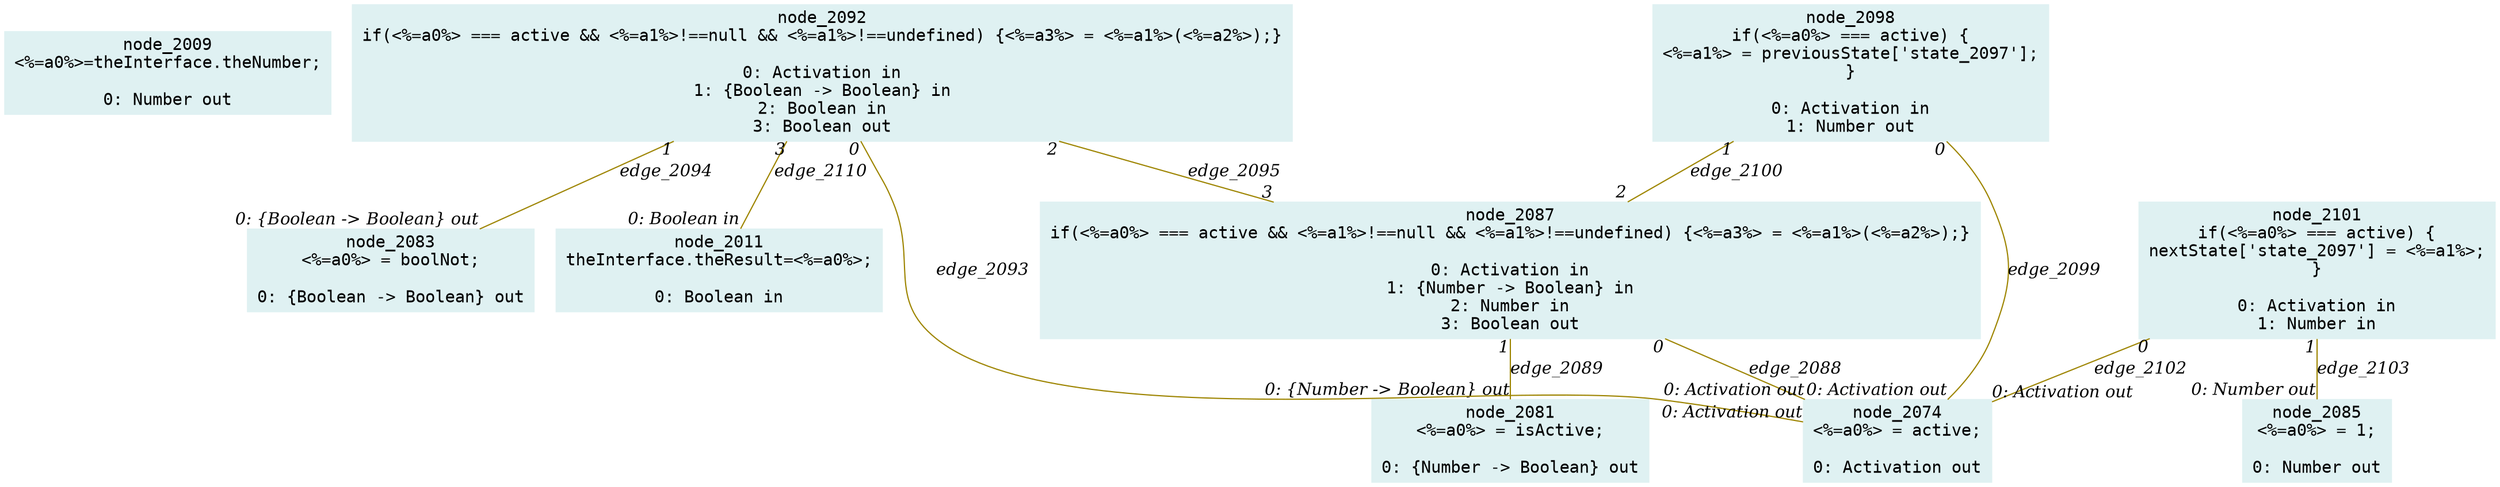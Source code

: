 digraph g{node_2009 [shape="box", style="filled", color="#dff1f2", fontname="Courier", label="node_2009
<%=a0%>=theInterface.theNumber;

0: Number out" ]
node_2011 [shape="box", style="filled", color="#dff1f2", fontname="Courier", label="node_2011
theInterface.theResult=<%=a0%>;

0: Boolean in" ]
node_2074 [shape="box", style="filled", color="#dff1f2", fontname="Courier", label="node_2074
<%=a0%> = active;

0: Activation out" ]
node_2081 [shape="box", style="filled", color="#dff1f2", fontname="Courier", label="node_2081
<%=a0%> = isActive;

0: {Number -> Boolean} out" ]
node_2083 [shape="box", style="filled", color="#dff1f2", fontname="Courier", label="node_2083
<%=a0%> = boolNot;

0: {Boolean -> Boolean} out" ]
node_2085 [shape="box", style="filled", color="#dff1f2", fontname="Courier", label="node_2085
<%=a0%> = 1;

0: Number out" ]
node_2087 [shape="box", style="filled", color="#dff1f2", fontname="Courier", label="node_2087
if(<%=a0%> === active && <%=a1%>!==null && <%=a1%>!==undefined) {<%=a3%> = <%=a1%>(<%=a2%>);}

0: Activation in
1: {Number -> Boolean} in
2: Number in
3: Boolean out" ]
node_2092 [shape="box", style="filled", color="#dff1f2", fontname="Courier", label="node_2092
if(<%=a0%> === active && <%=a1%>!==null && <%=a1%>!==undefined) {<%=a3%> = <%=a1%>(<%=a2%>);}

0: Activation in
1: {Boolean -> Boolean} in
2: Boolean in
3: Boolean out" ]
node_2098 [shape="box", style="filled", color="#dff1f2", fontname="Courier", label="node_2098
if(<%=a0%> === active) {
<%=a1%> = previousState['state_2097'];
}

0: Activation in
1: Number out" ]
node_2101 [shape="box", style="filled", color="#dff1f2", fontname="Courier", label="node_2101
if(<%=a0%> === active) {
nextState['state_2097'] = <%=a1%>;
}

0: Activation in
1: Number in" ]
node_2087 -> node_2074 [dir=none, arrowHead=none, fontname="Times-Italic", arrowsize=1, color="#9d8400", label="edge_2088",  headlabel="0: Activation out", taillabel="0" ]
node_2087 -> node_2081 [dir=none, arrowHead=none, fontname="Times-Italic", arrowsize=1, color="#9d8400", label="edge_2089",  headlabel="0: {Number -> Boolean} out", taillabel="1" ]
node_2092 -> node_2074 [dir=none, arrowHead=none, fontname="Times-Italic", arrowsize=1, color="#9d8400", label="edge_2093",  headlabel="0: Activation out", taillabel="0" ]
node_2092 -> node_2083 [dir=none, arrowHead=none, fontname="Times-Italic", arrowsize=1, color="#9d8400", label="edge_2094",  headlabel="0: {Boolean -> Boolean} out", taillabel="1" ]
node_2092 -> node_2087 [dir=none, arrowHead=none, fontname="Times-Italic", arrowsize=1, color="#9d8400", label="edge_2095",  headlabel="3", taillabel="2" ]
node_2098 -> node_2074 [dir=none, arrowHead=none, fontname="Times-Italic", arrowsize=1, color="#9d8400", label="edge_2099",  headlabel="0: Activation out", taillabel="0" ]
node_2098 -> node_2087 [dir=none, arrowHead=none, fontname="Times-Italic", arrowsize=1, color="#9d8400", label="edge_2100",  headlabel="2", taillabel="1" ]
node_2101 -> node_2074 [dir=none, arrowHead=none, fontname="Times-Italic", arrowsize=1, color="#9d8400", label="edge_2102",  headlabel="0: Activation out", taillabel="0" ]
node_2101 -> node_2085 [dir=none, arrowHead=none, fontname="Times-Italic", arrowsize=1, color="#9d8400", label="edge_2103",  headlabel="0: Number out", taillabel="1" ]
node_2092 -> node_2011 [dir=none, arrowHead=none, fontname="Times-Italic", arrowsize=1, color="#9d8400", label="edge_2110",  headlabel="0: Boolean in", taillabel="3" ]
}